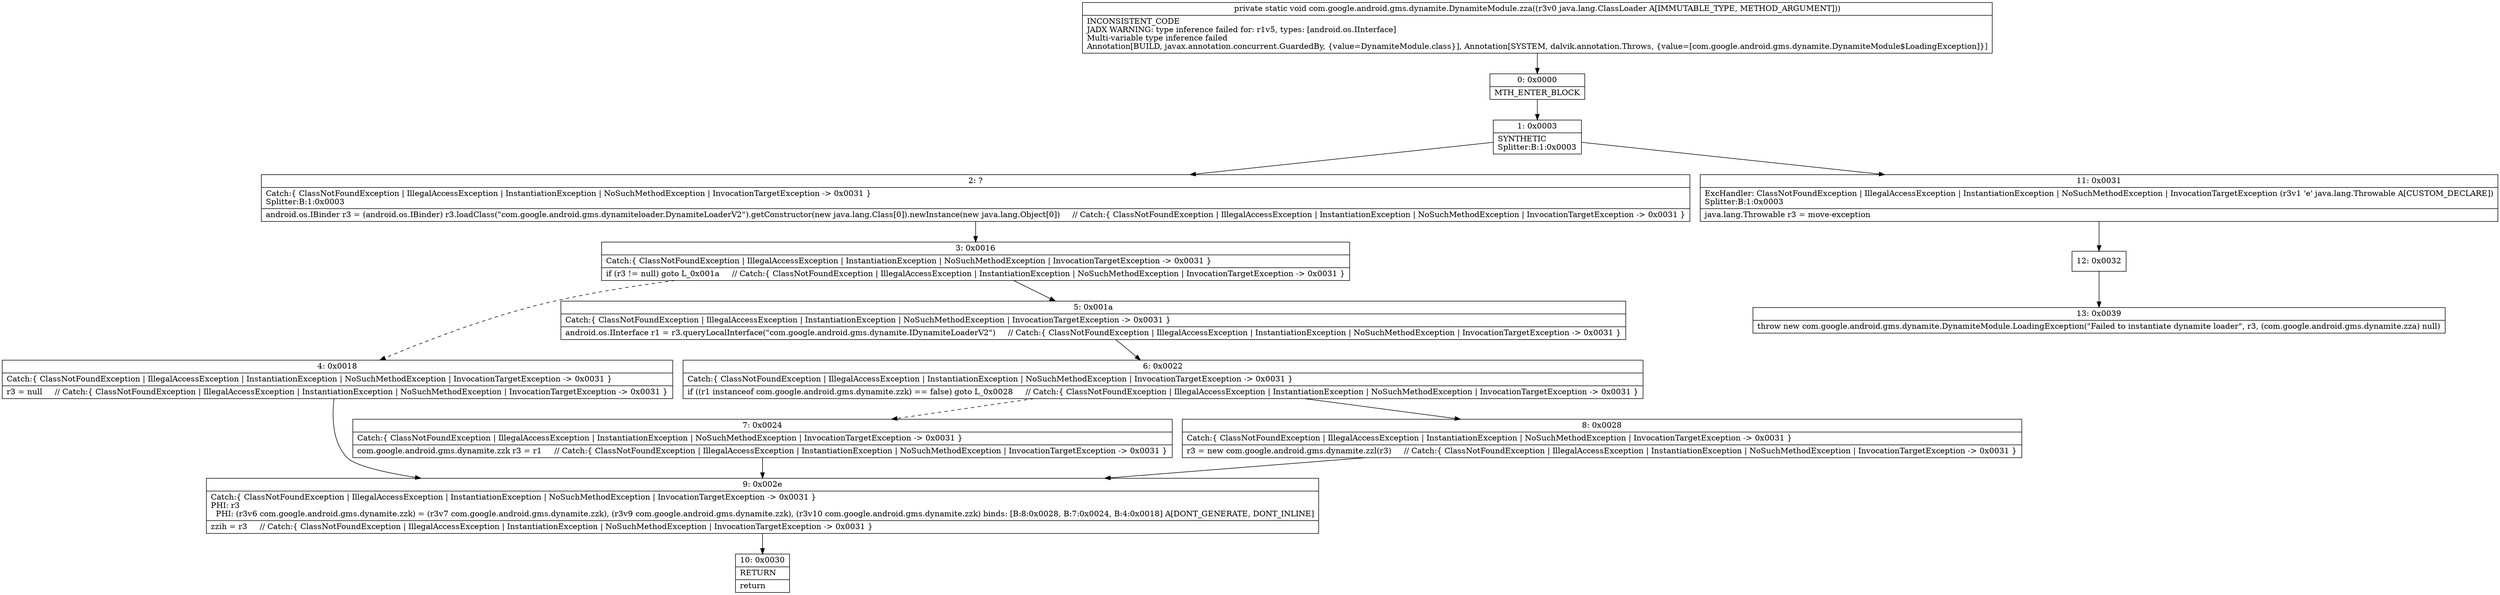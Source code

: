 digraph "CFG forcom.google.android.gms.dynamite.DynamiteModule.zza(Ljava\/lang\/ClassLoader;)V" {
Node_0 [shape=record,label="{0\:\ 0x0000|MTH_ENTER_BLOCK\l}"];
Node_1 [shape=record,label="{1\:\ 0x0003|SYNTHETIC\lSplitter:B:1:0x0003\l}"];
Node_2 [shape=record,label="{2\:\ ?|Catch:\{ ClassNotFoundException \| IllegalAccessException \| InstantiationException \| NoSuchMethodException \| InvocationTargetException \-\> 0x0031 \}\lSplitter:B:1:0x0003\l|android.os.IBinder r3 = (android.os.IBinder) r3.loadClass(\"com.google.android.gms.dynamiteloader.DynamiteLoaderV2\").getConstructor(new java.lang.Class[0]).newInstance(new java.lang.Object[0])     \/\/ Catch:\{ ClassNotFoundException \| IllegalAccessException \| InstantiationException \| NoSuchMethodException \| InvocationTargetException \-\> 0x0031 \}\l}"];
Node_3 [shape=record,label="{3\:\ 0x0016|Catch:\{ ClassNotFoundException \| IllegalAccessException \| InstantiationException \| NoSuchMethodException \| InvocationTargetException \-\> 0x0031 \}\l|if (r3 != null) goto L_0x001a     \/\/ Catch:\{ ClassNotFoundException \| IllegalAccessException \| InstantiationException \| NoSuchMethodException \| InvocationTargetException \-\> 0x0031 \}\l}"];
Node_4 [shape=record,label="{4\:\ 0x0018|Catch:\{ ClassNotFoundException \| IllegalAccessException \| InstantiationException \| NoSuchMethodException \| InvocationTargetException \-\> 0x0031 \}\l|r3 = null     \/\/ Catch:\{ ClassNotFoundException \| IllegalAccessException \| InstantiationException \| NoSuchMethodException \| InvocationTargetException \-\> 0x0031 \}\l}"];
Node_5 [shape=record,label="{5\:\ 0x001a|Catch:\{ ClassNotFoundException \| IllegalAccessException \| InstantiationException \| NoSuchMethodException \| InvocationTargetException \-\> 0x0031 \}\l|android.os.IInterface r1 = r3.queryLocalInterface(\"com.google.android.gms.dynamite.IDynamiteLoaderV2\")     \/\/ Catch:\{ ClassNotFoundException \| IllegalAccessException \| InstantiationException \| NoSuchMethodException \| InvocationTargetException \-\> 0x0031 \}\l}"];
Node_6 [shape=record,label="{6\:\ 0x0022|Catch:\{ ClassNotFoundException \| IllegalAccessException \| InstantiationException \| NoSuchMethodException \| InvocationTargetException \-\> 0x0031 \}\l|if ((r1 instanceof com.google.android.gms.dynamite.zzk) == false) goto L_0x0028     \/\/ Catch:\{ ClassNotFoundException \| IllegalAccessException \| InstantiationException \| NoSuchMethodException \| InvocationTargetException \-\> 0x0031 \}\l}"];
Node_7 [shape=record,label="{7\:\ 0x0024|Catch:\{ ClassNotFoundException \| IllegalAccessException \| InstantiationException \| NoSuchMethodException \| InvocationTargetException \-\> 0x0031 \}\l|com.google.android.gms.dynamite.zzk r3 = r1     \/\/ Catch:\{ ClassNotFoundException \| IllegalAccessException \| InstantiationException \| NoSuchMethodException \| InvocationTargetException \-\> 0x0031 \}\l}"];
Node_8 [shape=record,label="{8\:\ 0x0028|Catch:\{ ClassNotFoundException \| IllegalAccessException \| InstantiationException \| NoSuchMethodException \| InvocationTargetException \-\> 0x0031 \}\l|r3 = new com.google.android.gms.dynamite.zzl(r3)     \/\/ Catch:\{ ClassNotFoundException \| IllegalAccessException \| InstantiationException \| NoSuchMethodException \| InvocationTargetException \-\> 0x0031 \}\l}"];
Node_9 [shape=record,label="{9\:\ 0x002e|Catch:\{ ClassNotFoundException \| IllegalAccessException \| InstantiationException \| NoSuchMethodException \| InvocationTargetException \-\> 0x0031 \}\lPHI: r3 \l  PHI: (r3v6 com.google.android.gms.dynamite.zzk) = (r3v7 com.google.android.gms.dynamite.zzk), (r3v9 com.google.android.gms.dynamite.zzk), (r3v10 com.google.android.gms.dynamite.zzk) binds: [B:8:0x0028, B:7:0x0024, B:4:0x0018] A[DONT_GENERATE, DONT_INLINE]\l|zzih = r3     \/\/ Catch:\{ ClassNotFoundException \| IllegalAccessException \| InstantiationException \| NoSuchMethodException \| InvocationTargetException \-\> 0x0031 \}\l}"];
Node_10 [shape=record,label="{10\:\ 0x0030|RETURN\l|return\l}"];
Node_11 [shape=record,label="{11\:\ 0x0031|ExcHandler: ClassNotFoundException \| IllegalAccessException \| InstantiationException \| NoSuchMethodException \| InvocationTargetException (r3v1 'e' java.lang.Throwable A[CUSTOM_DECLARE])\lSplitter:B:1:0x0003\l|java.lang.Throwable r3 = move\-exception\l}"];
Node_12 [shape=record,label="{12\:\ 0x0032}"];
Node_13 [shape=record,label="{13\:\ 0x0039|throw new com.google.android.gms.dynamite.DynamiteModule.LoadingException(\"Failed to instantiate dynamite loader\", r3, (com.google.android.gms.dynamite.zza) null)\l}"];
MethodNode[shape=record,label="{private static void com.google.android.gms.dynamite.DynamiteModule.zza((r3v0 java.lang.ClassLoader A[IMMUTABLE_TYPE, METHOD_ARGUMENT]))  | INCONSISTENT_CODE\lJADX WARNING: type inference failed for: r1v5, types: [android.os.IInterface]\lMulti\-variable type inference failed\lAnnotation[BUILD, javax.annotation.concurrent.GuardedBy, \{value=DynamiteModule.class\}], Annotation[SYSTEM, dalvik.annotation.Throws, \{value=[com.google.android.gms.dynamite.DynamiteModule$LoadingException]\}]\l}"];
MethodNode -> Node_0;
Node_0 -> Node_1;
Node_1 -> Node_2;
Node_1 -> Node_11;
Node_2 -> Node_3;
Node_3 -> Node_4[style=dashed];
Node_3 -> Node_5;
Node_4 -> Node_9;
Node_5 -> Node_6;
Node_6 -> Node_7[style=dashed];
Node_6 -> Node_8;
Node_7 -> Node_9;
Node_8 -> Node_9;
Node_9 -> Node_10;
Node_11 -> Node_12;
Node_12 -> Node_13;
}

